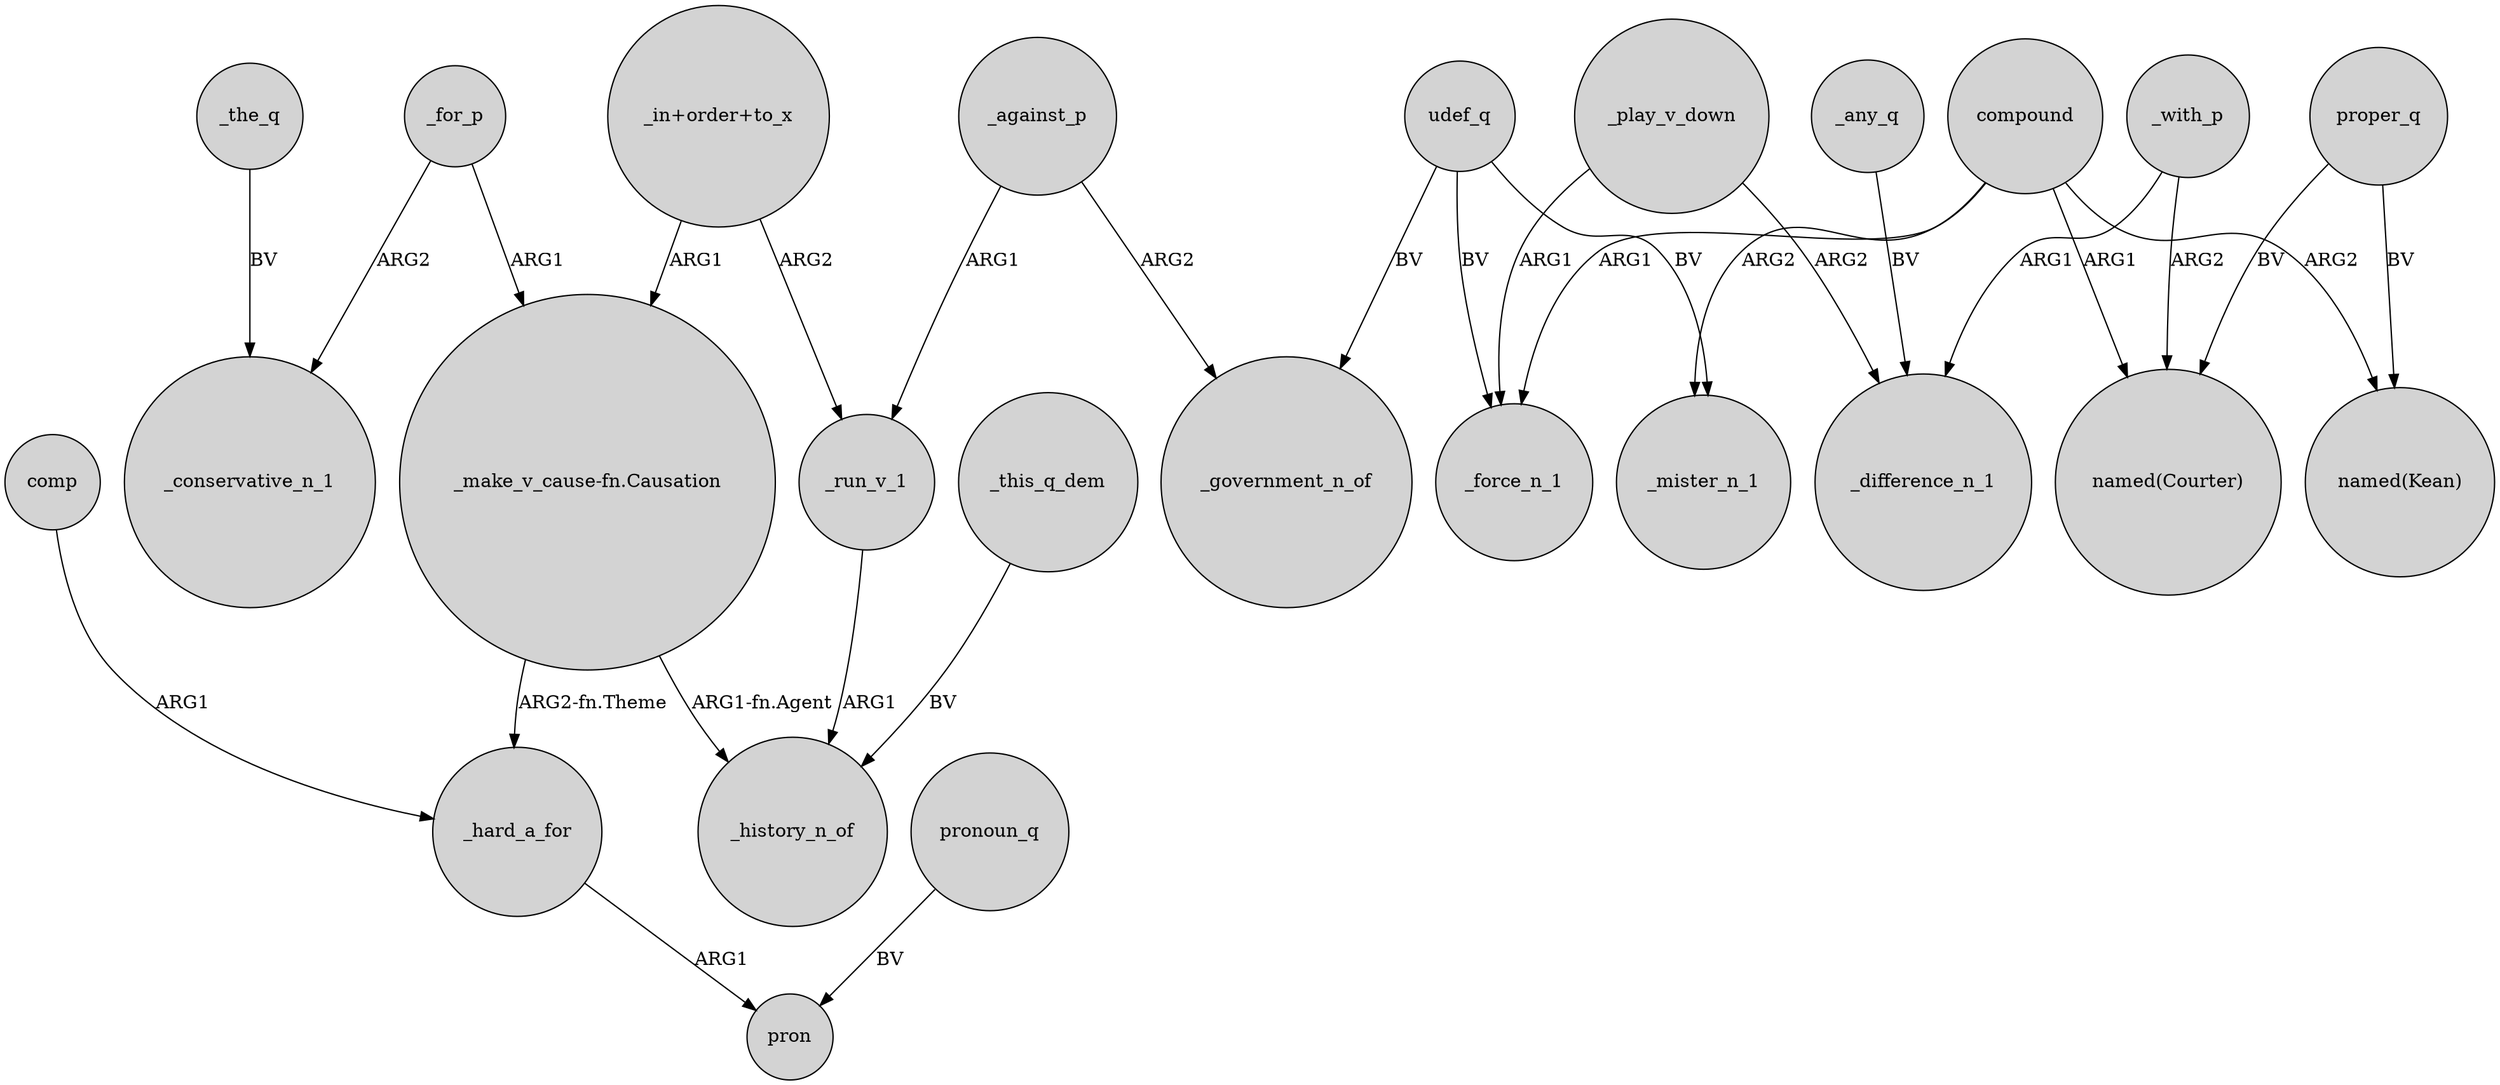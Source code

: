 digraph {
	node [shape=circle style=filled]
	_this_q_dem -> _history_n_of [label=BV]
	udef_q -> _force_n_1 [label=BV]
	_play_v_down -> _force_n_1 [label=ARG1]
	_for_p -> _conservative_n_1 [label=ARG2]
	udef_q -> _government_n_of [label=BV]
	compound -> _force_n_1 [label=ARG1]
	_the_q -> _conservative_n_1 [label=BV]
	"_in+order+to_x" -> "_make_v_cause-fn.Causation" [label=ARG1]
	compound -> _mister_n_1 [label=ARG2]
	_with_p -> _difference_n_1 [label=ARG1]
	_hard_a_for -> pron [label=ARG1]
	"_in+order+to_x" -> _run_v_1 [label=ARG2]
	udef_q -> _mister_n_1 [label=BV]
	compound -> "named(Courter)" [label=ARG1]
	_against_p -> _run_v_1 [label=ARG1]
	pronoun_q -> pron [label=BV]
	_run_v_1 -> _history_n_of [label=ARG1]
	_any_q -> _difference_n_1 [label=BV]
	_for_p -> "_make_v_cause-fn.Causation" [label=ARG1]
	"_make_v_cause-fn.Causation" -> _history_n_of [label="ARG1-fn.Agent"]
	proper_q -> "named(Courter)" [label=BV]
	proper_q -> "named(Kean)" [label=BV]
	compound -> "named(Kean)" [label=ARG2]
	_against_p -> _government_n_of [label=ARG2]
	"_make_v_cause-fn.Causation" -> _hard_a_for [label="ARG2-fn.Theme"]
	comp -> _hard_a_for [label=ARG1]
	_with_p -> "named(Courter)" [label=ARG2]
	_play_v_down -> _difference_n_1 [label=ARG2]
}
